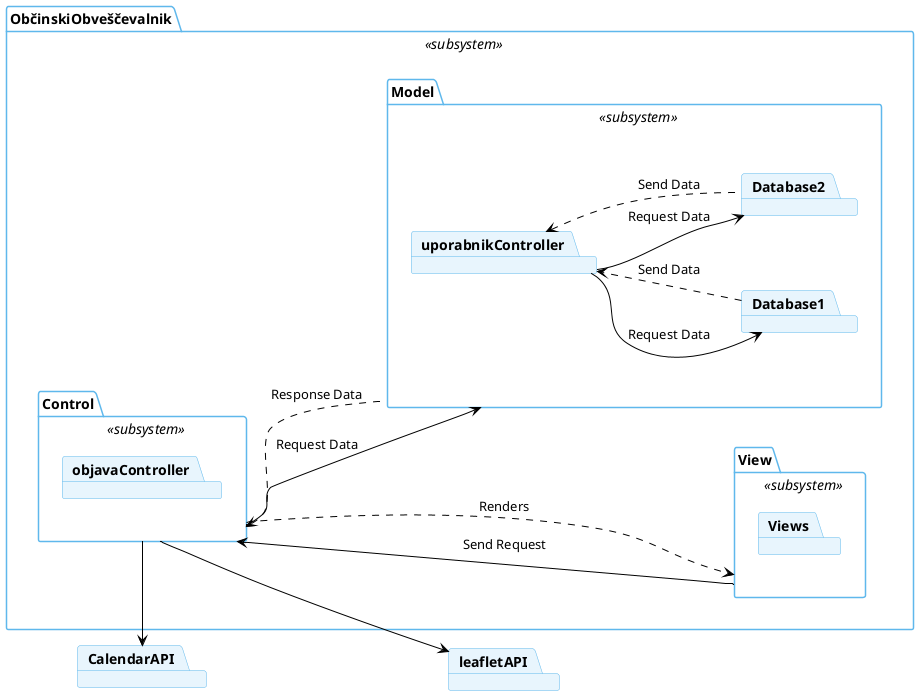 @startuml
skinparam backgroundcolor transparent
skinparam defaultTextAlignment center
skinparam ArrowColor black

skinparam package {
  backgroundcolor #e8f5fd
  backgroundcolor<<subsystem>> white
  bordercolor #5FB8EC
}

left to right direction


package ObčinskiObveščevalnik <<subsystem>> {
    package Control <<subsystem>> {
        package objavaController
    }
    package View <<subsystem>> {
        package Views
    }
    package Model <<subsystem>> {
        package uporabnikController
        package Database1
        package Database2
    }

}

package CalendarAPI
package leafletAPI

Control -down-> Model: Request Data
Model .up.> Control: Response Data

View -up--> Control: Send Request
Control .down.> View: Renders

uporabnikController -down-> Database1: Request Data
uporabnikController -down-> Database2: Request Data
Database1 .down.> uporabnikController: Send Data
Database2 .up.> uporabnikController: Send Data

Control --> leafletAPI
Control -left-> CalendarAPI


@enduml